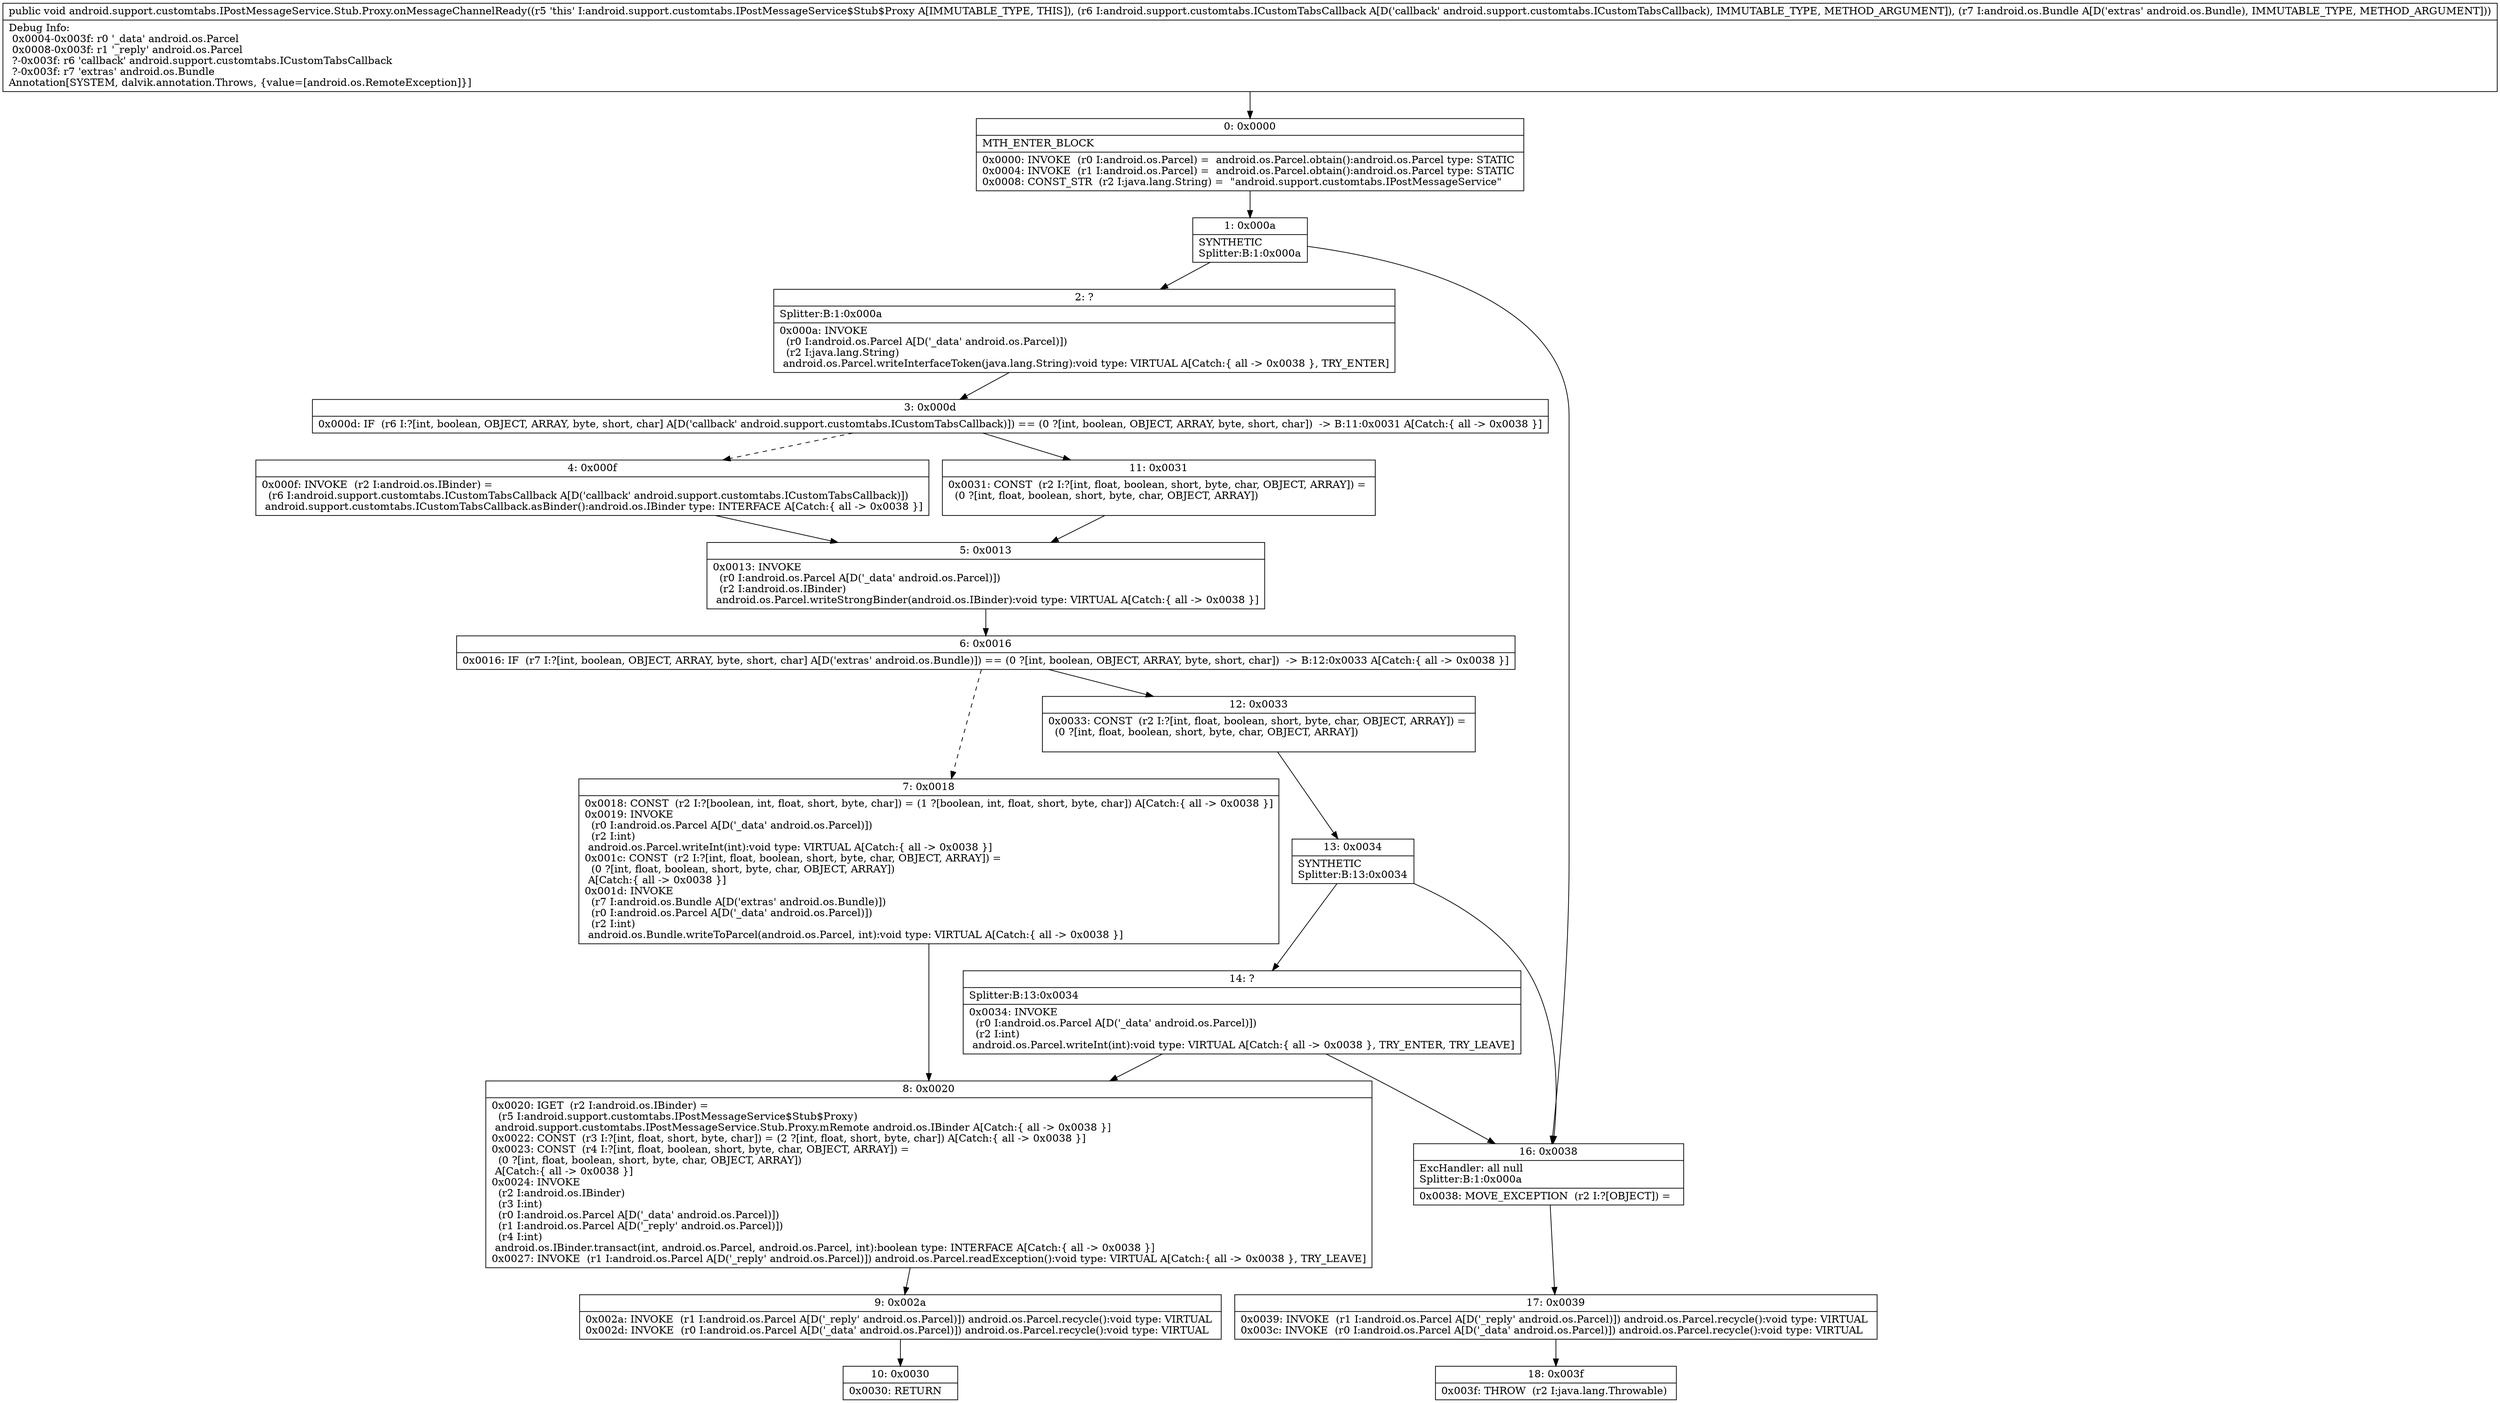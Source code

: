 digraph "CFG forandroid.support.customtabs.IPostMessageService.Stub.Proxy.onMessageChannelReady(Landroid\/support\/customtabs\/ICustomTabsCallback;Landroid\/os\/Bundle;)V" {
Node_0 [shape=record,label="{0\:\ 0x0000|MTH_ENTER_BLOCK\l|0x0000: INVOKE  (r0 I:android.os.Parcel) =  android.os.Parcel.obtain():android.os.Parcel type: STATIC \l0x0004: INVOKE  (r1 I:android.os.Parcel) =  android.os.Parcel.obtain():android.os.Parcel type: STATIC \l0x0008: CONST_STR  (r2 I:java.lang.String) =  \"android.support.customtabs.IPostMessageService\" \l}"];
Node_1 [shape=record,label="{1\:\ 0x000a|SYNTHETIC\lSplitter:B:1:0x000a\l}"];
Node_2 [shape=record,label="{2\:\ ?|Splitter:B:1:0x000a\l|0x000a: INVOKE  \l  (r0 I:android.os.Parcel A[D('_data' android.os.Parcel)])\l  (r2 I:java.lang.String)\l android.os.Parcel.writeInterfaceToken(java.lang.String):void type: VIRTUAL A[Catch:\{ all \-\> 0x0038 \}, TRY_ENTER]\l}"];
Node_3 [shape=record,label="{3\:\ 0x000d|0x000d: IF  (r6 I:?[int, boolean, OBJECT, ARRAY, byte, short, char] A[D('callback' android.support.customtabs.ICustomTabsCallback)]) == (0 ?[int, boolean, OBJECT, ARRAY, byte, short, char])  \-\> B:11:0x0031 A[Catch:\{ all \-\> 0x0038 \}]\l}"];
Node_4 [shape=record,label="{4\:\ 0x000f|0x000f: INVOKE  (r2 I:android.os.IBinder) = \l  (r6 I:android.support.customtabs.ICustomTabsCallback A[D('callback' android.support.customtabs.ICustomTabsCallback)])\l android.support.customtabs.ICustomTabsCallback.asBinder():android.os.IBinder type: INTERFACE A[Catch:\{ all \-\> 0x0038 \}]\l}"];
Node_5 [shape=record,label="{5\:\ 0x0013|0x0013: INVOKE  \l  (r0 I:android.os.Parcel A[D('_data' android.os.Parcel)])\l  (r2 I:android.os.IBinder)\l android.os.Parcel.writeStrongBinder(android.os.IBinder):void type: VIRTUAL A[Catch:\{ all \-\> 0x0038 \}]\l}"];
Node_6 [shape=record,label="{6\:\ 0x0016|0x0016: IF  (r7 I:?[int, boolean, OBJECT, ARRAY, byte, short, char] A[D('extras' android.os.Bundle)]) == (0 ?[int, boolean, OBJECT, ARRAY, byte, short, char])  \-\> B:12:0x0033 A[Catch:\{ all \-\> 0x0038 \}]\l}"];
Node_7 [shape=record,label="{7\:\ 0x0018|0x0018: CONST  (r2 I:?[boolean, int, float, short, byte, char]) = (1 ?[boolean, int, float, short, byte, char]) A[Catch:\{ all \-\> 0x0038 \}]\l0x0019: INVOKE  \l  (r0 I:android.os.Parcel A[D('_data' android.os.Parcel)])\l  (r2 I:int)\l android.os.Parcel.writeInt(int):void type: VIRTUAL A[Catch:\{ all \-\> 0x0038 \}]\l0x001c: CONST  (r2 I:?[int, float, boolean, short, byte, char, OBJECT, ARRAY]) = \l  (0 ?[int, float, boolean, short, byte, char, OBJECT, ARRAY])\l A[Catch:\{ all \-\> 0x0038 \}]\l0x001d: INVOKE  \l  (r7 I:android.os.Bundle A[D('extras' android.os.Bundle)])\l  (r0 I:android.os.Parcel A[D('_data' android.os.Parcel)])\l  (r2 I:int)\l android.os.Bundle.writeToParcel(android.os.Parcel, int):void type: VIRTUAL A[Catch:\{ all \-\> 0x0038 \}]\l}"];
Node_8 [shape=record,label="{8\:\ 0x0020|0x0020: IGET  (r2 I:android.os.IBinder) = \l  (r5 I:android.support.customtabs.IPostMessageService$Stub$Proxy)\l android.support.customtabs.IPostMessageService.Stub.Proxy.mRemote android.os.IBinder A[Catch:\{ all \-\> 0x0038 \}]\l0x0022: CONST  (r3 I:?[int, float, short, byte, char]) = (2 ?[int, float, short, byte, char]) A[Catch:\{ all \-\> 0x0038 \}]\l0x0023: CONST  (r4 I:?[int, float, boolean, short, byte, char, OBJECT, ARRAY]) = \l  (0 ?[int, float, boolean, short, byte, char, OBJECT, ARRAY])\l A[Catch:\{ all \-\> 0x0038 \}]\l0x0024: INVOKE  \l  (r2 I:android.os.IBinder)\l  (r3 I:int)\l  (r0 I:android.os.Parcel A[D('_data' android.os.Parcel)])\l  (r1 I:android.os.Parcel A[D('_reply' android.os.Parcel)])\l  (r4 I:int)\l android.os.IBinder.transact(int, android.os.Parcel, android.os.Parcel, int):boolean type: INTERFACE A[Catch:\{ all \-\> 0x0038 \}]\l0x0027: INVOKE  (r1 I:android.os.Parcel A[D('_reply' android.os.Parcel)]) android.os.Parcel.readException():void type: VIRTUAL A[Catch:\{ all \-\> 0x0038 \}, TRY_LEAVE]\l}"];
Node_9 [shape=record,label="{9\:\ 0x002a|0x002a: INVOKE  (r1 I:android.os.Parcel A[D('_reply' android.os.Parcel)]) android.os.Parcel.recycle():void type: VIRTUAL \l0x002d: INVOKE  (r0 I:android.os.Parcel A[D('_data' android.os.Parcel)]) android.os.Parcel.recycle():void type: VIRTUAL \l}"];
Node_10 [shape=record,label="{10\:\ 0x0030|0x0030: RETURN   \l}"];
Node_11 [shape=record,label="{11\:\ 0x0031|0x0031: CONST  (r2 I:?[int, float, boolean, short, byte, char, OBJECT, ARRAY]) = \l  (0 ?[int, float, boolean, short, byte, char, OBJECT, ARRAY])\l \l}"];
Node_12 [shape=record,label="{12\:\ 0x0033|0x0033: CONST  (r2 I:?[int, float, boolean, short, byte, char, OBJECT, ARRAY]) = \l  (0 ?[int, float, boolean, short, byte, char, OBJECT, ARRAY])\l \l}"];
Node_13 [shape=record,label="{13\:\ 0x0034|SYNTHETIC\lSplitter:B:13:0x0034\l}"];
Node_14 [shape=record,label="{14\:\ ?|Splitter:B:13:0x0034\l|0x0034: INVOKE  \l  (r0 I:android.os.Parcel A[D('_data' android.os.Parcel)])\l  (r2 I:int)\l android.os.Parcel.writeInt(int):void type: VIRTUAL A[Catch:\{ all \-\> 0x0038 \}, TRY_ENTER, TRY_LEAVE]\l}"];
Node_16 [shape=record,label="{16\:\ 0x0038|ExcHandler: all null\lSplitter:B:1:0x000a\l|0x0038: MOVE_EXCEPTION  (r2 I:?[OBJECT]) =  \l}"];
Node_17 [shape=record,label="{17\:\ 0x0039|0x0039: INVOKE  (r1 I:android.os.Parcel A[D('_reply' android.os.Parcel)]) android.os.Parcel.recycle():void type: VIRTUAL \l0x003c: INVOKE  (r0 I:android.os.Parcel A[D('_data' android.os.Parcel)]) android.os.Parcel.recycle():void type: VIRTUAL \l}"];
Node_18 [shape=record,label="{18\:\ 0x003f|0x003f: THROW  (r2 I:java.lang.Throwable) \l}"];
MethodNode[shape=record,label="{public void android.support.customtabs.IPostMessageService.Stub.Proxy.onMessageChannelReady((r5 'this' I:android.support.customtabs.IPostMessageService$Stub$Proxy A[IMMUTABLE_TYPE, THIS]), (r6 I:android.support.customtabs.ICustomTabsCallback A[D('callback' android.support.customtabs.ICustomTabsCallback), IMMUTABLE_TYPE, METHOD_ARGUMENT]), (r7 I:android.os.Bundle A[D('extras' android.os.Bundle), IMMUTABLE_TYPE, METHOD_ARGUMENT]))  | Debug Info:\l  0x0004\-0x003f: r0 '_data' android.os.Parcel\l  0x0008\-0x003f: r1 '_reply' android.os.Parcel\l  ?\-0x003f: r6 'callback' android.support.customtabs.ICustomTabsCallback\l  ?\-0x003f: r7 'extras' android.os.Bundle\lAnnotation[SYSTEM, dalvik.annotation.Throws, \{value=[android.os.RemoteException]\}]\l}"];
MethodNode -> Node_0;
Node_0 -> Node_1;
Node_1 -> Node_2;
Node_1 -> Node_16;
Node_2 -> Node_3;
Node_3 -> Node_4[style=dashed];
Node_3 -> Node_11;
Node_4 -> Node_5;
Node_5 -> Node_6;
Node_6 -> Node_7[style=dashed];
Node_6 -> Node_12;
Node_7 -> Node_8;
Node_8 -> Node_9;
Node_9 -> Node_10;
Node_11 -> Node_5;
Node_12 -> Node_13;
Node_13 -> Node_14;
Node_13 -> Node_16;
Node_14 -> Node_16;
Node_14 -> Node_8;
Node_16 -> Node_17;
Node_17 -> Node_18;
}

